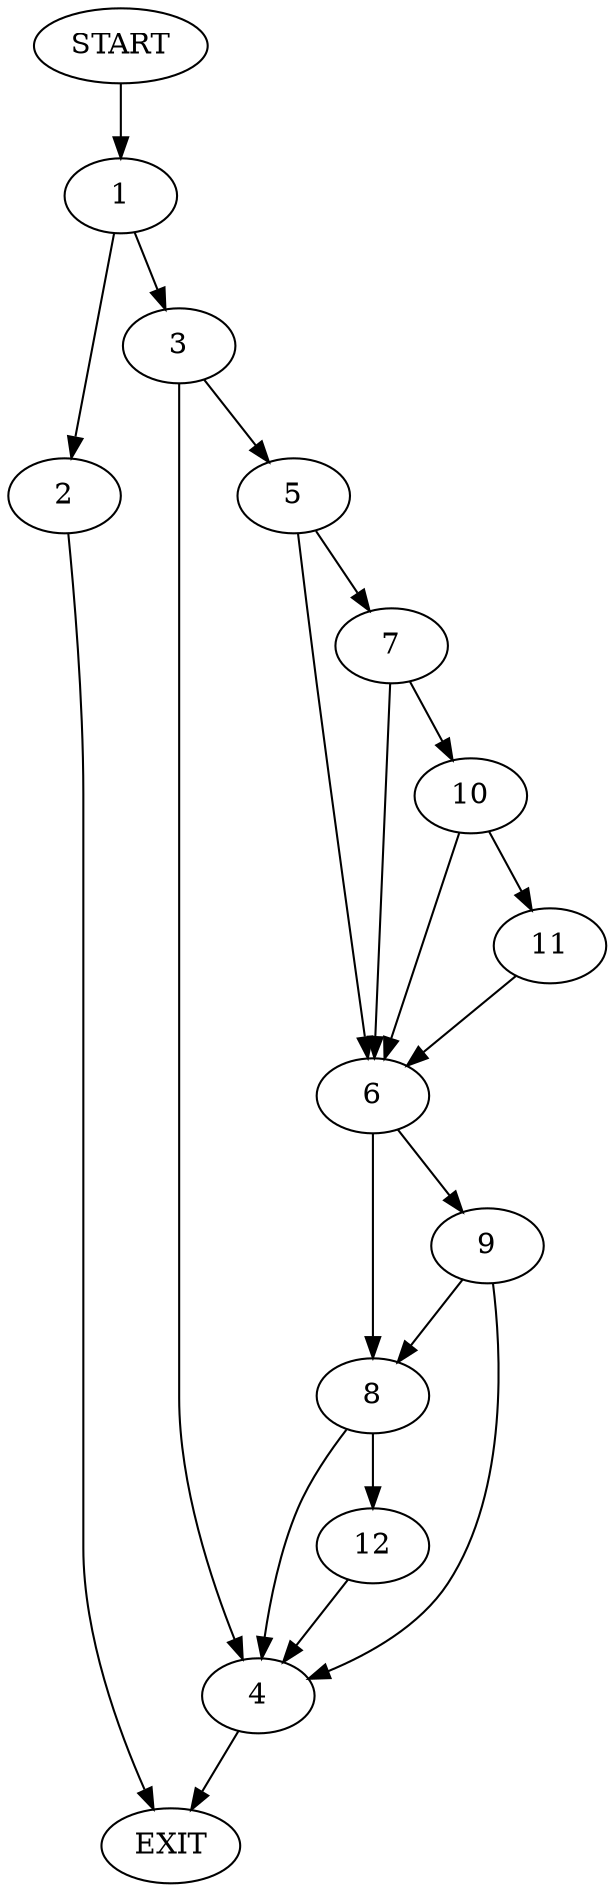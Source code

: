 digraph {
0 [label="START"]
13 [label="EXIT"]
0 -> 1
1 -> 2
1 -> 3
2 -> 13
3 -> 4
3 -> 5
5 -> 6
5 -> 7
4 -> 13
6 -> 8
6 -> 9
7 -> 6
7 -> 10
10 -> 6
10 -> 11
11 -> 6
8 -> 4
8 -> 12
9 -> 4
9 -> 8
12 -> 4
}
